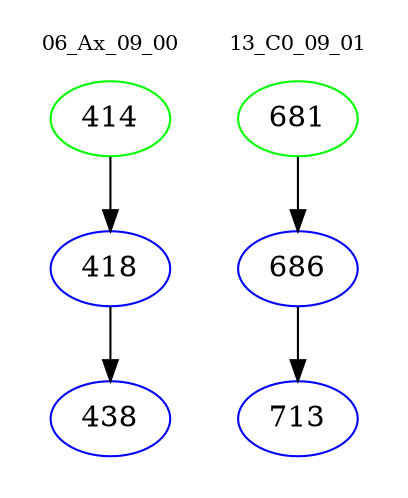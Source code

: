 digraph{
subgraph cluster_0 {
color = white
label = "06_Ax_09_00";
fontsize=10;
T0_414 [label="414", color="green"]
T0_414 -> T0_418 [color="black"]
T0_418 [label="418", color="blue"]
T0_418 -> T0_438 [color="black"]
T0_438 [label="438", color="blue"]
}
subgraph cluster_1 {
color = white
label = "13_C0_09_01";
fontsize=10;
T1_681 [label="681", color="green"]
T1_681 -> T1_686 [color="black"]
T1_686 [label="686", color="blue"]
T1_686 -> T1_713 [color="black"]
T1_713 [label="713", color="blue"]
}
}
